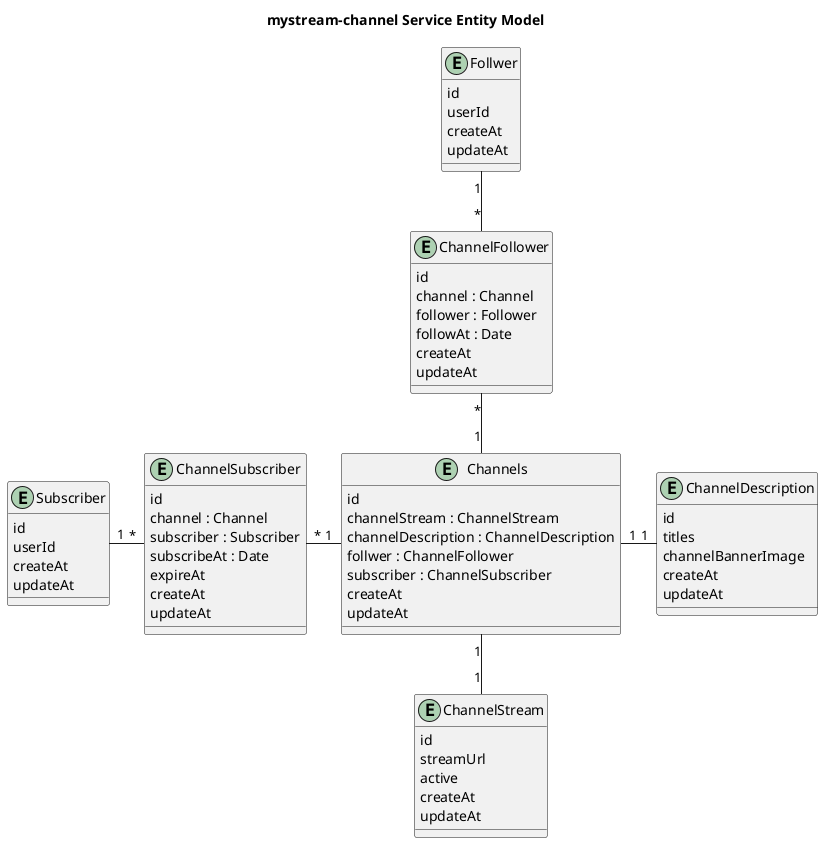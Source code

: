 @startuml "entity_modeling"

title "mystream-channel Service Entity Model"

Entity Channels {
  id
  channelStream : ChannelStream
  channelDescription : ChannelDescription
  follwer : ChannelFollower
  subscriber : ChannelSubscriber
  createAt
  updateAt
}

Entity ChannelStream {
  id
  streamUrl
  active
  createAt
  updateAt
}

Entity ChannelDescription {
  id
  titles
  channelBannerImage
  createAt
  updateAt
}

Entity Follwer {
  id
  userId
  createAt
  updateAt
}

Entity ChannelFollower {
  id
  channel : Channel
  follower : Follower
  followAt : Date
  createAt
  updateAt
}

Entity Subscriber {
  id
  userId
  createAt
  updateAt
}

Entity ChannelSubscriber {
  id
  channel : Channel
  subscriber : Subscriber
  subscribeAt : Date
  expireAt
  createAt
  updateAt
}

Channels "1" -right- "1" ChannelDescription
Channels "1" -down- "1" ChannelStream

Channels "1" -left- "*" ChannelSubscriber
ChannelSubscriber "*" -left- "1" Subscriber

Channels "1" -up- "*" ChannelFollower
ChannelFollower "*" -up- "1" Follwer

@endum